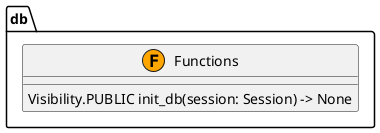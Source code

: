 @startuml
skinparam classAttributeIconSize 0

package "db" {
  class Functions <<(F,orange)>> {
    Visibility.PUBLIC init_db(session: Session) -> None
  }
}

' Relationships
@enduml